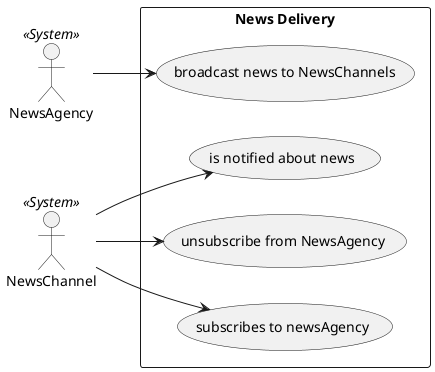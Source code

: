 @startuml usecase_part_1

left to right direction
actor NewsAgency as Agency << System >>
actor NewsChannel as Channel << System >>

rectangle "News Delivery" {

    (broadcast news to NewsChannels) as broadcast
    (is notified about news) as notify
    (unsubscribe from NewsAgency) as unsubscribe
    (subscribes to newsAgency) as subscribe

}

Channel --> subscribe
Channel --> unsubscribe
Channel --> notify

Agency --> broadcast






@enduml